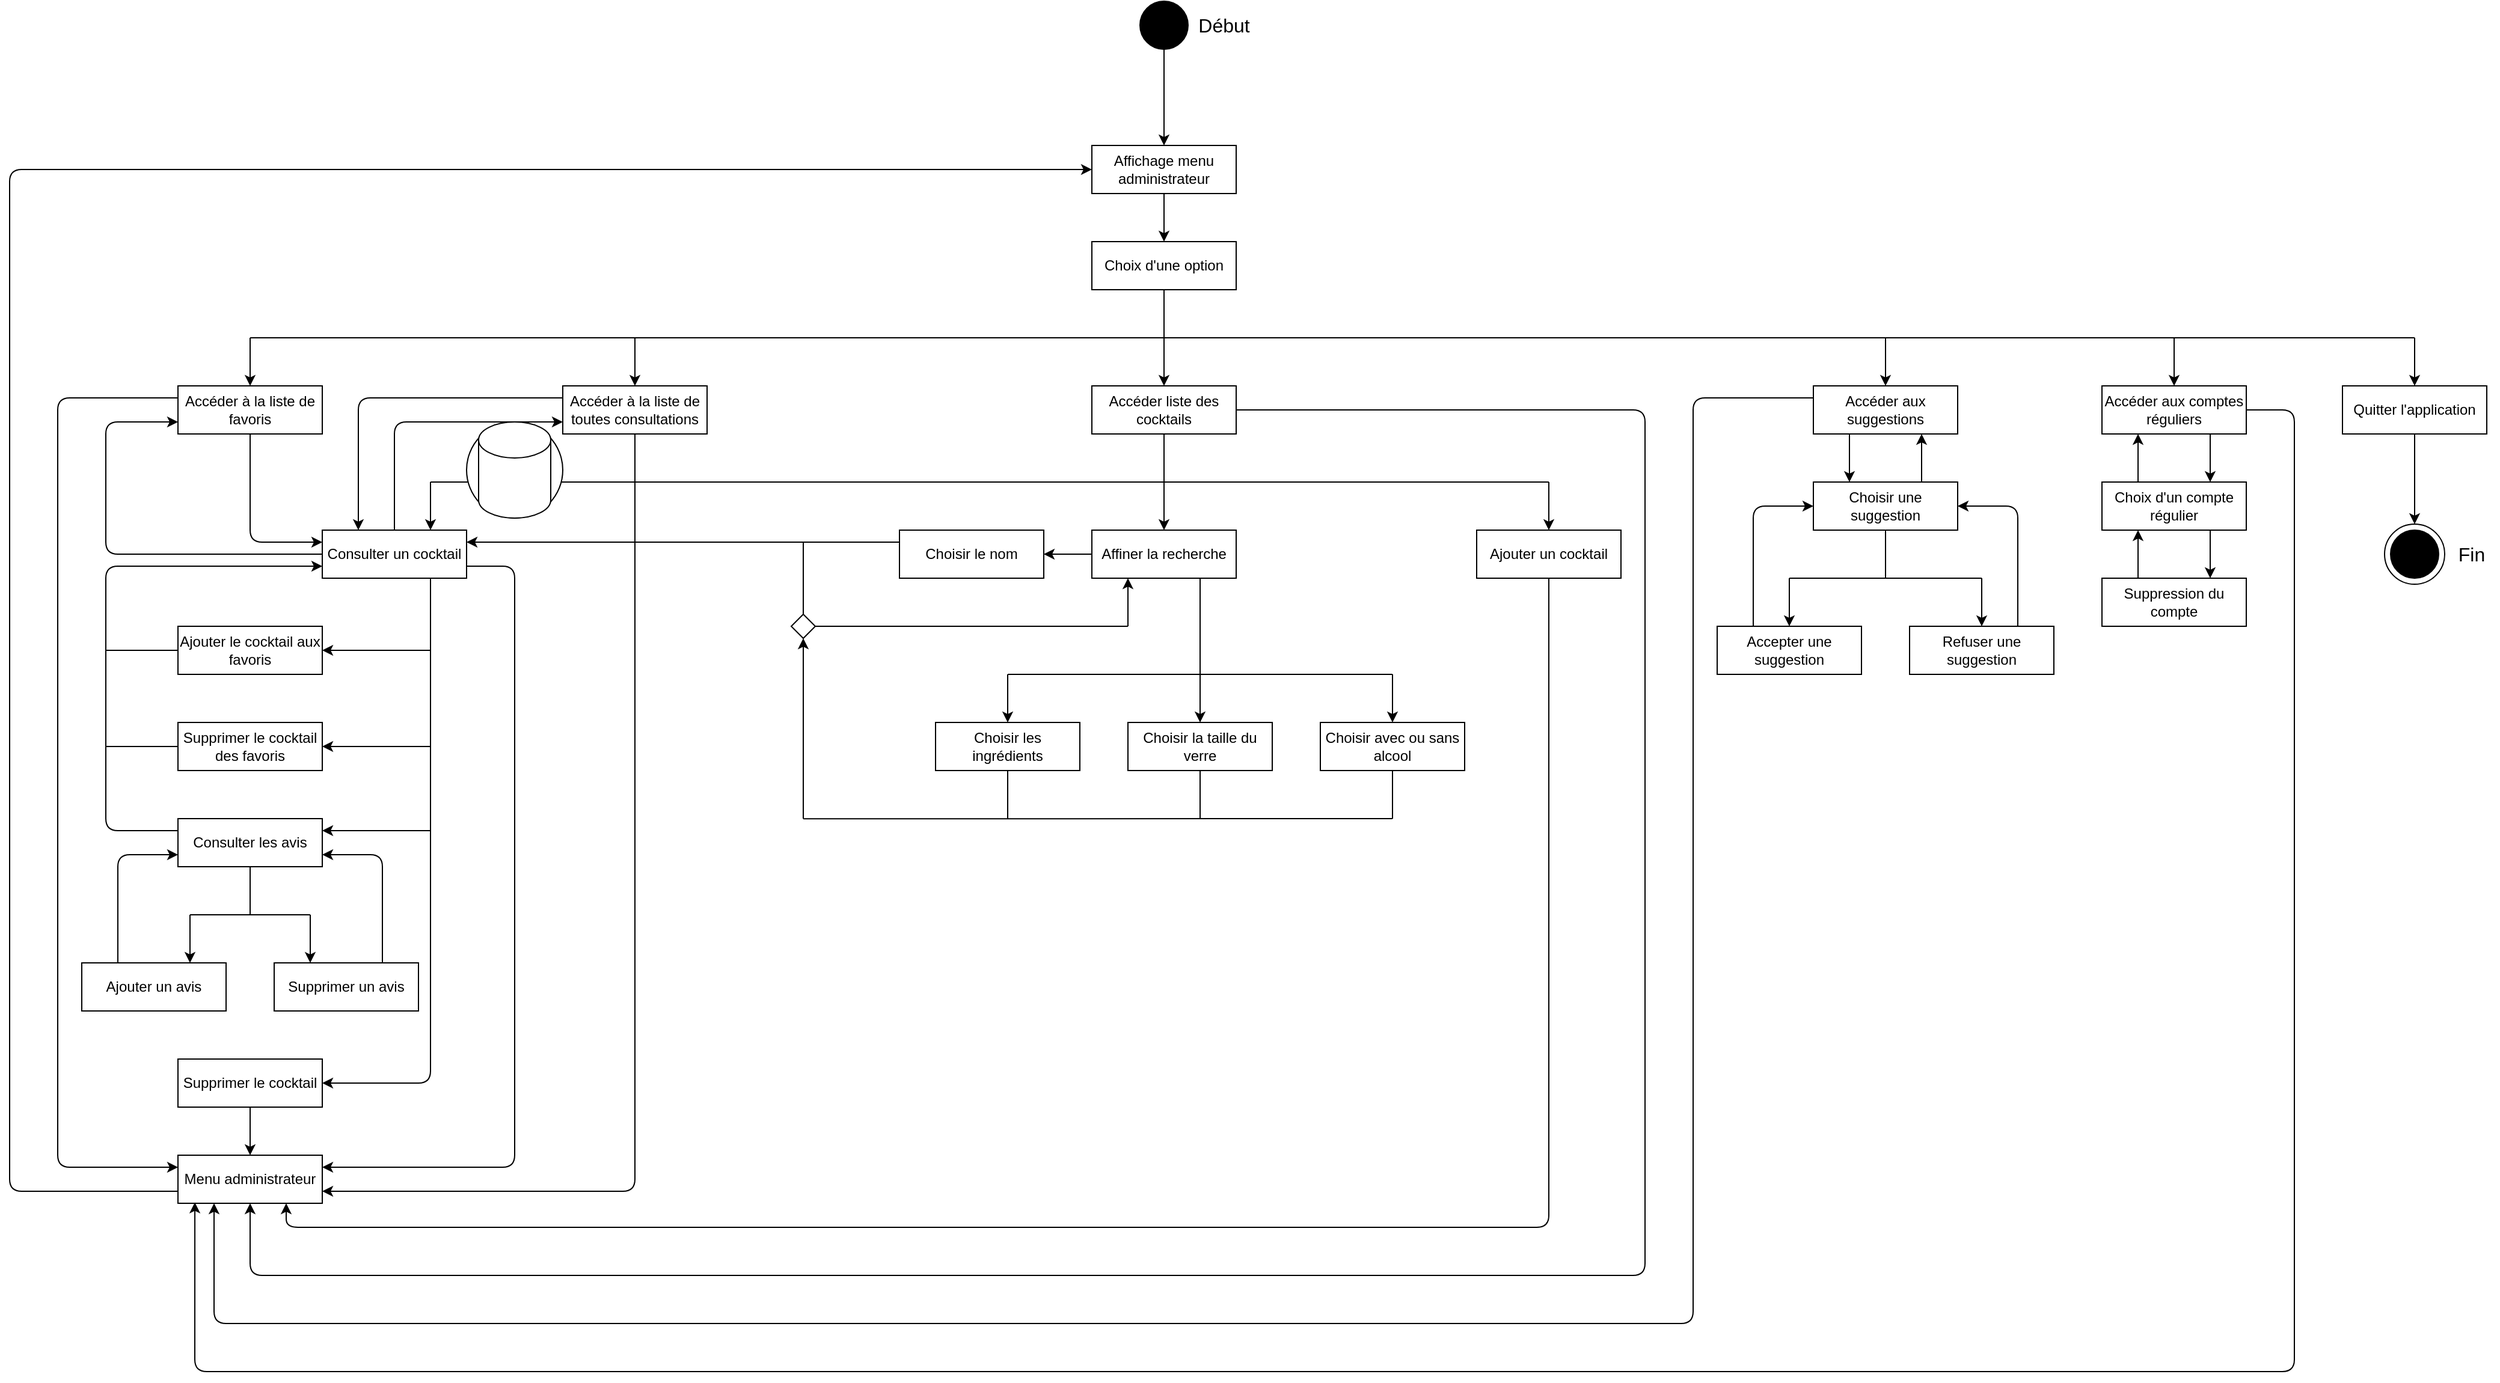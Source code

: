 <mxfile version="13.7.4" type="github">
  <diagram id="MmuCgXHSw4A3MkH1gKjn" name="Page-1">
    <mxGraphModel dx="1422" dy="787" grid="1" gridSize="10" guides="1" tooltips="1" connect="1" arrows="1" fold="1" page="1" pageScale="1" pageWidth="1169" pageHeight="1654" math="0" shadow="0">
      <root>
        <mxCell id="0" />
        <mxCell id="1" parent="0" />
        <mxCell id="0p2p-0njiXwX8uIJ9W5Q-1" value="" style="ellipse;whiteSpace=wrap;html=1;aspect=fixed;fillColor=#000000;" parent="1" vertex="1">
          <mxGeometry x="1240" y="40" width="40" height="40" as="geometry" />
        </mxCell>
        <mxCell id="0p2p-0njiXwX8uIJ9W5Q-2" value="Affichage menu administrateur" style="rounded=0;whiteSpace=wrap;html=1;fillColor=#FFFFFF;" parent="1" vertex="1">
          <mxGeometry x="1200" y="160" width="120" height="40" as="geometry" />
        </mxCell>
        <mxCell id="0p2p-0njiXwX8uIJ9W5Q-3" value="" style="endArrow=none;html=1;" parent="1" edge="1">
          <mxGeometry width="50" height="50" relative="1" as="geometry">
            <mxPoint x="500" y="320" as="sourcePoint" />
            <mxPoint x="2300" y="320" as="targetPoint" />
          </mxGeometry>
        </mxCell>
        <mxCell id="0p2p-0njiXwX8uIJ9W5Q-4" value="" style="endArrow=classic;html=1;entryX=0.5;entryY=0;entryDx=0;entryDy=0;exitX=0.5;exitY=1;exitDx=0;exitDy=0;" parent="1" source="0p2p-0njiXwX8uIJ9W5Q-1" target="0p2p-0njiXwX8uIJ9W5Q-2" edge="1">
          <mxGeometry width="50" height="50" relative="1" as="geometry">
            <mxPoint x="1200" y="220" as="sourcePoint" />
            <mxPoint x="1200" y="260" as="targetPoint" />
          </mxGeometry>
        </mxCell>
        <mxCell id="0p2p-0njiXwX8uIJ9W5Q-5" value="Accéder liste des cocktails" style="rounded=0;whiteSpace=wrap;html=1;fillColor=#FFFFFF;" parent="1" vertex="1">
          <mxGeometry x="1200" y="360" width="120" height="40" as="geometry" />
        </mxCell>
        <mxCell id="0p2p-0njiXwX8uIJ9W5Q-6" value="" style="endArrow=classic;html=1;entryX=0.5;entryY=0;entryDx=0;entryDy=0;" parent="1" target="0p2p-0njiXwX8uIJ9W5Q-5" edge="1">
          <mxGeometry width="50" height="50" relative="1" as="geometry">
            <mxPoint x="1260" y="320" as="sourcePoint" />
            <mxPoint x="1390" y="370" as="targetPoint" />
          </mxGeometry>
        </mxCell>
        <mxCell id="0p2p-0njiXwX8uIJ9W5Q-7" value="&lt;font style=&quot;font-size: 16px&quot;&gt;Début&lt;/font&gt;" style="text;html=1;strokeColor=none;fillColor=none;align=center;verticalAlign=middle;whiteSpace=wrap;rounded=0;" parent="1" vertex="1">
          <mxGeometry x="1280" y="50" width="60" height="20" as="geometry" />
        </mxCell>
        <mxCell id="0p2p-0njiXwX8uIJ9W5Q-8" value="Quitter l&#39;application" style="rounded=0;whiteSpace=wrap;html=1;fillColor=#FFFFFF;" parent="1" vertex="1">
          <mxGeometry x="2240" y="360" width="120" height="40" as="geometry" />
        </mxCell>
        <mxCell id="0p2p-0njiXwX8uIJ9W5Q-9" value="" style="endArrow=classic;html=1;entryX=0.5;entryY=0;entryDx=0;entryDy=0;" parent="1" target="0p2p-0njiXwX8uIJ9W5Q-8" edge="1">
          <mxGeometry width="50" height="50" relative="1" as="geometry">
            <mxPoint x="2300" y="320" as="sourcePoint" />
            <mxPoint x="2150" y="370" as="targetPoint" />
          </mxGeometry>
        </mxCell>
        <mxCell id="0p2p-0njiXwX8uIJ9W5Q-10" value="" style="ellipse;whiteSpace=wrap;html=1;aspect=fixed;fillColor=none;" parent="1" vertex="1">
          <mxGeometry x="2275" y="475" width="50" height="50" as="geometry" />
        </mxCell>
        <mxCell id="0p2p-0njiXwX8uIJ9W5Q-11" value="" style="ellipse;whiteSpace=wrap;html=1;aspect=fixed;fillColor=#000000;" parent="1" vertex="1">
          <mxGeometry x="2280" y="480" width="40" height="40" as="geometry" />
        </mxCell>
        <mxCell id="0p2p-0njiXwX8uIJ9W5Q-12" value="" style="endArrow=classic;html=1;exitX=0.5;exitY=1;exitDx=0;exitDy=0;entryX=0.5;entryY=0;entryDx=0;entryDy=0;" parent="1" source="0p2p-0njiXwX8uIJ9W5Q-8" target="0p2p-0njiXwX8uIJ9W5Q-10" edge="1">
          <mxGeometry width="50" height="50" relative="1" as="geometry">
            <mxPoint x="2295" y="490" as="sourcePoint" />
            <mxPoint x="2300" y="450" as="targetPoint" />
          </mxGeometry>
        </mxCell>
        <mxCell id="0p2p-0njiXwX8uIJ9W5Q-13" value="&lt;font style=&quot;font-size: 16px&quot;&gt;Fin&lt;/font&gt;" style="text;html=1;strokeColor=none;fillColor=none;align=center;verticalAlign=middle;whiteSpace=wrap;rounded=0;" parent="1" vertex="1">
          <mxGeometry x="2325" y="490" width="45" height="20" as="geometry" />
        </mxCell>
        <mxCell id="0p2p-0njiXwX8uIJ9W5Q-14" value="Choix d&#39;une option" style="rounded=0;whiteSpace=wrap;html=1;fillColor=#FFFFFF;" parent="1" vertex="1">
          <mxGeometry x="1200" y="240" width="120" height="40" as="geometry" />
        </mxCell>
        <mxCell id="0p2p-0njiXwX8uIJ9W5Q-15" value="" style="endArrow=none;html=1;" parent="1" edge="1">
          <mxGeometry width="50" height="50" relative="1" as="geometry">
            <mxPoint x="1260" y="320" as="sourcePoint" />
            <mxPoint x="1260" y="280" as="targetPoint" />
          </mxGeometry>
        </mxCell>
        <mxCell id="0p2p-0njiXwX8uIJ9W5Q-16" value="" style="endArrow=classic;html=1;entryX=0.5;entryY=0;entryDx=0;entryDy=0;exitX=0.5;exitY=1;exitDx=0;exitDy=0;" parent="1" source="0p2p-0njiXwX8uIJ9W5Q-2" target="0p2p-0njiXwX8uIJ9W5Q-14" edge="1">
          <mxGeometry width="50" height="50" relative="1" as="geometry">
            <mxPoint x="1270" y="90" as="sourcePoint" />
            <mxPoint x="1270" y="170" as="targetPoint" />
          </mxGeometry>
        </mxCell>
        <mxCell id="0p2p-0njiXwX8uIJ9W5Q-17" value="" style="endArrow=none;html=1;" parent="1" edge="1">
          <mxGeometry width="50" height="50" relative="1" as="geometry">
            <mxPoint x="650" y="440" as="sourcePoint" />
            <mxPoint x="1580" y="440" as="targetPoint" />
          </mxGeometry>
        </mxCell>
        <mxCell id="0p2p-0njiXwX8uIJ9W5Q-18" value="Choisir le nom" style="rounded=0;whiteSpace=wrap;html=1;fillColor=#FFFFFF;" parent="1" vertex="1">
          <mxGeometry x="1040" y="480" width="120" height="40" as="geometry" />
        </mxCell>
        <mxCell id="0p2p-0njiXwX8uIJ9W5Q-19" value="" style="endArrow=classic;html=1;entryX=1;entryY=0.5;entryDx=0;entryDy=0;exitX=0;exitY=0.5;exitDx=0;exitDy=0;" parent="1" source="0p2p-0njiXwX8uIJ9W5Q-28" target="0p2p-0njiXwX8uIJ9W5Q-18" edge="1">
          <mxGeometry width="50" height="50" relative="1" as="geometry">
            <mxPoint x="980" y="560" as="sourcePoint" />
            <mxPoint x="1550" y="610" as="targetPoint" />
          </mxGeometry>
        </mxCell>
        <mxCell id="0p2p-0njiXwX8uIJ9W5Q-20" value="Choisir les ingrédients" style="rounded=0;whiteSpace=wrap;html=1;fillColor=#FFFFFF;" parent="1" vertex="1">
          <mxGeometry x="1070" y="640" width="120" height="40" as="geometry" />
        </mxCell>
        <mxCell id="0p2p-0njiXwX8uIJ9W5Q-21" value="" style="endArrow=classic;html=1;entryX=0.5;entryY=0;entryDx=0;entryDy=0;" parent="1" target="0p2p-0njiXwX8uIJ9W5Q-20" edge="1">
          <mxGeometry width="50" height="50" relative="1" as="geometry">
            <mxPoint x="1130" y="600" as="sourcePoint" />
            <mxPoint x="1410" y="527.86" as="targetPoint" />
          </mxGeometry>
        </mxCell>
        <mxCell id="0p2p-0njiXwX8uIJ9W5Q-22" value="" style="endArrow=none;html=1;entryX=0.5;entryY=1;entryDx=0;entryDy=0;" parent="1" target="0p2p-0njiXwX8uIJ9W5Q-5" edge="1">
          <mxGeometry width="50" height="50" relative="1" as="geometry">
            <mxPoint x="1260" y="440" as="sourcePoint" />
            <mxPoint x="1140" y="400" as="targetPoint" />
          </mxGeometry>
        </mxCell>
        <mxCell id="0p2p-0njiXwX8uIJ9W5Q-23" value="Choisir la taille du verre" style="rounded=0;whiteSpace=wrap;html=1;fillColor=#FFFFFF;" parent="1" vertex="1">
          <mxGeometry x="1230" y="640" width="120" height="40" as="geometry" />
        </mxCell>
        <mxCell id="0p2p-0njiXwX8uIJ9W5Q-24" value="Choisir avec ou sans alcool" style="rounded=0;whiteSpace=wrap;html=1;fillColor=#FFFFFF;" parent="1" vertex="1">
          <mxGeometry x="1390" y="640" width="120" height="40" as="geometry" />
        </mxCell>
        <mxCell id="0p2p-0njiXwX8uIJ9W5Q-25" value="" style="endArrow=classic;html=1;entryX=0.5;entryY=0;entryDx=0;entryDy=0;" parent="1" target="0p2p-0njiXwX8uIJ9W5Q-24" edge="1">
          <mxGeometry width="50" height="50" relative="1" as="geometry">
            <mxPoint x="1450" y="600" as="sourcePoint" />
            <mxPoint x="1410" y="637.86" as="targetPoint" />
          </mxGeometry>
        </mxCell>
        <mxCell id="0p2p-0njiXwX8uIJ9W5Q-26" value="" style="endArrow=none;html=1;" parent="1" edge="1">
          <mxGeometry width="50" height="50" relative="1" as="geometry">
            <mxPoint x="1130" y="720" as="sourcePoint" />
            <mxPoint x="1130" y="680" as="targetPoint" />
          </mxGeometry>
        </mxCell>
        <mxCell id="0p2p-0njiXwX8uIJ9W5Q-27" value="" style="endArrow=classic;html=1;" parent="1" target="0p2p-0njiXwX8uIJ9W5Q-23" edge="1">
          <mxGeometry width="50" height="50" relative="1" as="geometry">
            <mxPoint x="1290" y="597.86" as="sourcePoint" />
            <mxPoint x="1610" y="707.86" as="targetPoint" />
          </mxGeometry>
        </mxCell>
        <mxCell id="0p2p-0njiXwX8uIJ9W5Q-28" value="Affiner la recherche" style="rounded=0;whiteSpace=wrap;html=1;fillColor=#FFFFFF;" parent="1" vertex="1">
          <mxGeometry x="1200" y="480" width="120" height="40" as="geometry" />
        </mxCell>
        <mxCell id="0p2p-0njiXwX8uIJ9W5Q-29" value="" style="endArrow=classic;html=1;entryX=0.5;entryY=0;entryDx=0;entryDy=0;" parent="1" target="0p2p-0njiXwX8uIJ9W5Q-28" edge="1">
          <mxGeometry width="50" height="50" relative="1" as="geometry">
            <mxPoint x="1260" y="440" as="sourcePoint" />
            <mxPoint x="1100" y="370" as="targetPoint" />
          </mxGeometry>
        </mxCell>
        <mxCell id="0p2p-0njiXwX8uIJ9W5Q-30" value="Consulter un cocktail" style="rounded=0;whiteSpace=wrap;html=1;fillColor=#FFFFFF;" parent="1" vertex="1">
          <mxGeometry x="560" y="480" width="120" height="40" as="geometry" />
        </mxCell>
        <mxCell id="0p2p-0njiXwX8uIJ9W5Q-31" value="" style="endArrow=classic;html=1;entryX=0.75;entryY=0;entryDx=0;entryDy=0;" parent="1" target="0p2p-0njiXwX8uIJ9W5Q-30" edge="1">
          <mxGeometry width="50" height="50" relative="1" as="geometry">
            <mxPoint x="650" y="440" as="sourcePoint" />
            <mxPoint x="460" y="370" as="targetPoint" />
          </mxGeometry>
        </mxCell>
        <mxCell id="0p2p-0njiXwX8uIJ9W5Q-32" value="" style="endArrow=none;html=1;" parent="1" edge="1">
          <mxGeometry width="50" height="50" relative="1" as="geometry">
            <mxPoint x="1130" y="600" as="sourcePoint" />
            <mxPoint x="1450" y="600" as="targetPoint" />
          </mxGeometry>
        </mxCell>
        <mxCell id="0p2p-0njiXwX8uIJ9W5Q-33" value="" style="endArrow=none;html=1;entryX=0.75;entryY=1;entryDx=0;entryDy=0;entryPerimeter=0;" parent="1" target="0p2p-0njiXwX8uIJ9W5Q-28" edge="1">
          <mxGeometry width="50" height="50" relative="1" as="geometry">
            <mxPoint x="1290" y="600" as="sourcePoint" />
            <mxPoint x="1302" y="520" as="targetPoint" />
          </mxGeometry>
        </mxCell>
        <mxCell id="0p2p-0njiXwX8uIJ9W5Q-34" value="Supprimer le cocktail des favoris" style="rounded=0;whiteSpace=wrap;html=1;fillColor=#FFFFFF;" parent="1" vertex="1">
          <mxGeometry x="440" y="640" width="120" height="40" as="geometry" />
        </mxCell>
        <mxCell id="0p2p-0njiXwX8uIJ9W5Q-35" value="Menu administrateur" style="rounded=0;whiteSpace=wrap;html=1;fillColor=#FFFFFF;" parent="1" vertex="1">
          <mxGeometry x="440" y="1000" width="120" height="40" as="geometry" />
        </mxCell>
        <mxCell id="0p2p-0njiXwX8uIJ9W5Q-36" value="" style="endArrow=classic;html=1;entryX=1;entryY=0.25;entryDx=0;entryDy=0;exitX=0;exitY=0.25;exitDx=0;exitDy=0;" parent="1" source="0p2p-0njiXwX8uIJ9W5Q-18" target="0p2p-0njiXwX8uIJ9W5Q-30" edge="1">
          <mxGeometry width="50" height="50" relative="1" as="geometry">
            <mxPoint x="1130" y="510" as="sourcePoint" />
            <mxPoint x="1010" y="510" as="targetPoint" />
          </mxGeometry>
        </mxCell>
        <mxCell id="0p2p-0njiXwX8uIJ9W5Q-37" value="" style="endArrow=none;html=1;entryX=0.5;entryY=1;entryDx=0;entryDy=0;" parent="1" edge="1">
          <mxGeometry width="50" height="50" relative="1" as="geometry">
            <mxPoint x="1290" y="720" as="sourcePoint" />
            <mxPoint x="1290" y="680" as="targetPoint" />
          </mxGeometry>
        </mxCell>
        <mxCell id="0p2p-0njiXwX8uIJ9W5Q-38" value="" style="endArrow=none;html=1;" parent="1" edge="1">
          <mxGeometry width="50" height="50" relative="1" as="geometry">
            <mxPoint x="960" y="720.14" as="sourcePoint" />
            <mxPoint x="1450" y="720" as="targetPoint" />
          </mxGeometry>
        </mxCell>
        <mxCell id="0p2p-0njiXwX8uIJ9W5Q-39" value="" style="endArrow=none;html=1;entryX=0.5;entryY=1;entryDx=0;entryDy=0;" parent="1" edge="1">
          <mxGeometry width="50" height="50" relative="1" as="geometry">
            <mxPoint x="1450" y="720" as="sourcePoint" />
            <mxPoint x="1450" y="680" as="targetPoint" />
          </mxGeometry>
        </mxCell>
        <mxCell id="0p2p-0njiXwX8uIJ9W5Q-40" value="" style="endArrow=none;html=1;exitX=1;exitY=0.5;exitDx=0;exitDy=0;" parent="1" edge="1">
          <mxGeometry width="50" height="50" relative="1" as="geometry">
            <mxPoint x="970.0" y="560" as="sourcePoint" />
            <mxPoint x="1230" y="560" as="targetPoint" />
          </mxGeometry>
        </mxCell>
        <mxCell id="0p2p-0njiXwX8uIJ9W5Q-41" value="" style="endArrow=classic;html=1;entryX=0.25;entryY=1;entryDx=0;entryDy=0;" parent="1" target="0p2p-0njiXwX8uIJ9W5Q-28" edge="1">
          <mxGeometry width="50" height="50" relative="1" as="geometry">
            <mxPoint x="1230" y="560" as="sourcePoint" />
            <mxPoint x="1140" y="647.86" as="targetPoint" />
          </mxGeometry>
        </mxCell>
        <mxCell id="0p2p-0njiXwX8uIJ9W5Q-42" value="" style="endArrow=classic;html=1;entryX=0.5;entryY=1;entryDx=0;entryDy=0;" parent="1" edge="1">
          <mxGeometry width="50" height="50" relative="1" as="geometry">
            <mxPoint x="960" y="720" as="sourcePoint" />
            <mxPoint x="960" y="570" as="targetPoint" />
          </mxGeometry>
        </mxCell>
        <mxCell id="0p2p-0njiXwX8uIJ9W5Q-43" value="" style="endArrow=none;html=1;exitX=0.5;exitY=0;exitDx=0;exitDy=0;" parent="1" edge="1">
          <mxGeometry width="50" height="50" relative="1" as="geometry">
            <mxPoint x="960" y="550" as="sourcePoint" />
            <mxPoint x="960" y="490" as="targetPoint" />
          </mxGeometry>
        </mxCell>
        <mxCell id="0p2p-0njiXwX8uIJ9W5Q-44" value="" style="rhombus;whiteSpace=wrap;html=1;fillColor=#FFFFFF;" parent="1" vertex="1">
          <mxGeometry x="950" y="550" width="20" height="20" as="geometry" />
        </mxCell>
        <mxCell id="0p2p-0njiXwX8uIJ9W5Q-45" value="Accéder à la liste de favoris" style="rounded=0;whiteSpace=wrap;html=1;fillColor=#FFFFFF;" parent="1" vertex="1">
          <mxGeometry x="440" y="360" width="120" height="40" as="geometry" />
        </mxCell>
        <mxCell id="0p2p-0njiXwX8uIJ9W5Q-46" value="Ajouter le cocktail aux favoris" style="rounded=0;whiteSpace=wrap;html=1;fillColor=#FFFFFF;" parent="1" vertex="1">
          <mxGeometry x="440" y="560" width="120" height="40" as="geometry" />
        </mxCell>
        <mxCell id="0p2p-0njiXwX8uIJ9W5Q-47" value="" style="endArrow=classic;html=1;entryX=0;entryY=0.75;entryDx=0;entryDy=0;exitX=0.25;exitY=0;exitDx=0;exitDy=0;" parent="1" source="0p2p-0njiXwX8uIJ9W5Q-54" target="0p2p-0njiXwX8uIJ9W5Q-53" edge="1">
          <mxGeometry width="50" height="50" relative="1" as="geometry">
            <mxPoint x="420" y="830" as="sourcePoint" />
            <mxPoint x="1070" y="560" as="targetPoint" />
            <Array as="points">
              <mxPoint x="390" y="750" />
            </Array>
          </mxGeometry>
        </mxCell>
        <mxCell id="0p2p-0njiXwX8uIJ9W5Q-48" value="" style="endArrow=classic;html=1;exitX=0;exitY=0.25;exitDx=0;exitDy=0;entryX=0;entryY=0.75;entryDx=0;entryDy=0;" parent="1" source="0p2p-0njiXwX8uIJ9W5Q-53" target="0p2p-0njiXwX8uIJ9W5Q-30" edge="1">
          <mxGeometry width="50" height="50" relative="1" as="geometry">
            <mxPoint x="900" y="650" as="sourcePoint" />
            <mxPoint x="430" y="580" as="targetPoint" />
            <Array as="points">
              <mxPoint x="380" y="730" />
              <mxPoint x="380" y="510" />
            </Array>
          </mxGeometry>
        </mxCell>
        <mxCell id="0p2p-0njiXwX8uIJ9W5Q-49" value="" style="endArrow=classic;html=1;entryX=0;entryY=0.5;entryDx=0;entryDy=0;exitX=0;exitY=0.75;exitDx=0;exitDy=0;" parent="1" source="0p2p-0njiXwX8uIJ9W5Q-35" target="0p2p-0njiXwX8uIJ9W5Q-2" edge="1">
          <mxGeometry width="50" height="50" relative="1" as="geometry">
            <mxPoint x="400" y="750" as="sourcePoint" />
            <mxPoint x="780" y="350" as="targetPoint" />
            <Array as="points">
              <mxPoint x="300" y="1030" />
              <mxPoint x="300" y="180" />
            </Array>
          </mxGeometry>
        </mxCell>
        <mxCell id="0p2p-0njiXwX8uIJ9W5Q-50" value="" style="endArrow=classic;html=1;entryX=0;entryY=0.25;entryDx=0;entryDy=0;exitX=0.5;exitY=1;exitDx=0;exitDy=0;" parent="1" source="0p2p-0njiXwX8uIJ9W5Q-45" target="0p2p-0njiXwX8uIJ9W5Q-30" edge="1">
          <mxGeometry width="50" height="50" relative="1" as="geometry">
            <mxPoint x="760" y="260" as="sourcePoint" />
            <mxPoint x="1010" y="310" as="targetPoint" />
            <Array as="points">
              <mxPoint x="500" y="490" />
            </Array>
          </mxGeometry>
        </mxCell>
        <mxCell id="0p2p-0njiXwX8uIJ9W5Q-51" value="" style="endArrow=classic;html=1;exitX=0;exitY=0.5;exitDx=0;exitDy=0;entryX=0;entryY=0.75;entryDx=0;entryDy=0;" parent="1" source="0p2p-0njiXwX8uIJ9W5Q-30" target="0p2p-0njiXwX8uIJ9W5Q-45" edge="1">
          <mxGeometry width="50" height="50" relative="1" as="geometry">
            <mxPoint x="600" y="290" as="sourcePoint" />
            <mxPoint x="576" y="280" as="targetPoint" />
            <Array as="points">
              <mxPoint x="380" y="500" />
              <mxPoint x="380" y="390" />
            </Array>
          </mxGeometry>
        </mxCell>
        <mxCell id="0p2p-0njiXwX8uIJ9W5Q-52" value="" style="endArrow=classic;html=1;exitX=0;exitY=0.25;exitDx=0;exitDy=0;entryX=0;entryY=0.25;entryDx=0;entryDy=0;" parent="1" source="0p2p-0njiXwX8uIJ9W5Q-45" target="0p2p-0njiXwX8uIJ9W5Q-35" edge="1">
          <mxGeometry width="50" height="50" relative="1" as="geometry">
            <mxPoint x="1020" y="550" as="sourcePoint" />
            <mxPoint x="400" y="740" as="targetPoint" />
            <Array as="points">
              <mxPoint x="340" y="370" />
              <mxPoint x="340" y="1010" />
            </Array>
          </mxGeometry>
        </mxCell>
        <mxCell id="0p2p-0njiXwX8uIJ9W5Q-53" value="Consulter les avis" style="rounded=0;whiteSpace=wrap;html=1;fillColor=#FFFFFF;" parent="1" vertex="1">
          <mxGeometry x="440" y="720" width="120" height="40" as="geometry" />
        </mxCell>
        <mxCell id="0p2p-0njiXwX8uIJ9W5Q-54" value="Ajouter un avis" style="rounded=0;whiteSpace=wrap;html=1;fillColor=#FFFFFF;" parent="1" vertex="1">
          <mxGeometry x="360" y="840" width="120" height="40" as="geometry" />
        </mxCell>
        <mxCell id="0p2p-0njiXwX8uIJ9W5Q-55" value="" style="endArrow=classic;html=1;exitX=0.75;exitY=1;exitDx=0;exitDy=0;entryX=1;entryY=0.5;entryDx=0;entryDy=0;" parent="1" source="0p2p-0njiXwX8uIJ9W5Q-30" target="0p2p-0njiXwX8uIJ9W5Q-79" edge="1">
          <mxGeometry width="50" height="50" relative="1" as="geometry">
            <mxPoint x="780" y="710" as="sourcePoint" />
            <mxPoint x="560" y="730" as="targetPoint" />
            <Array as="points">
              <mxPoint x="650" y="940" />
            </Array>
          </mxGeometry>
        </mxCell>
        <mxCell id="0p2p-0njiXwX8uIJ9W5Q-56" value="" style="endArrow=classic;html=1;entryX=1;entryY=0.5;entryDx=0;entryDy=0;" parent="1" target="0p2p-0njiXwX8uIJ9W5Q-46" edge="1">
          <mxGeometry width="50" height="50" relative="1" as="geometry">
            <mxPoint x="650" y="580" as="sourcePoint" />
            <mxPoint x="830" y="620" as="targetPoint" />
          </mxGeometry>
        </mxCell>
        <mxCell id="0p2p-0njiXwX8uIJ9W5Q-57" value="" style="endArrow=none;html=1;entryX=0;entryY=0.5;entryDx=0;entryDy=0;" parent="1" target="0p2p-0njiXwX8uIJ9W5Q-46" edge="1">
          <mxGeometry width="50" height="50" relative="1" as="geometry">
            <mxPoint x="380" y="580" as="sourcePoint" />
            <mxPoint x="830" y="620" as="targetPoint" />
          </mxGeometry>
        </mxCell>
        <mxCell id="0p2p-0njiXwX8uIJ9W5Q-58" value="" style="endArrow=classic;html=1;entryX=1;entryY=0.25;entryDx=0;entryDy=0;exitX=1;exitY=0.75;exitDx=0;exitDy=0;" parent="1" source="0p2p-0njiXwX8uIJ9W5Q-30" target="0p2p-0njiXwX8uIJ9W5Q-35" edge="1">
          <mxGeometry width="50" height="50" relative="1" as="geometry">
            <mxPoint x="780" y="810" as="sourcePoint" />
            <mxPoint x="830" y="760" as="targetPoint" />
            <Array as="points">
              <mxPoint x="720" y="510" />
              <mxPoint x="720" y="1010" />
            </Array>
          </mxGeometry>
        </mxCell>
        <mxCell id="0p2p-0njiXwX8uIJ9W5Q-59" value="" style="endArrow=classic;html=1;entryX=1;entryY=0.5;entryDx=0;entryDy=0;" parent="1" target="0p2p-0njiXwX8uIJ9W5Q-34" edge="1">
          <mxGeometry width="50" height="50" relative="1" as="geometry">
            <mxPoint x="650" y="660" as="sourcePoint" />
            <mxPoint x="570" y="590" as="targetPoint" />
          </mxGeometry>
        </mxCell>
        <mxCell id="0p2p-0njiXwX8uIJ9W5Q-60" value="" style="endArrow=none;html=1;entryX=0;entryY=0.5;entryDx=0;entryDy=0;" parent="1" target="0p2p-0njiXwX8uIJ9W5Q-34" edge="1">
          <mxGeometry width="50" height="50" relative="1" as="geometry">
            <mxPoint x="380" y="660" as="sourcePoint" />
            <mxPoint x="450" y="590" as="targetPoint" />
          </mxGeometry>
        </mxCell>
        <mxCell id="0p2p-0njiXwX8uIJ9W5Q-62" value="" style="endArrow=classic;html=1;entryX=0.5;entryY=0;entryDx=0;entryDy=0;" parent="1" target="0p2p-0njiXwX8uIJ9W5Q-45" edge="1">
          <mxGeometry width="50" height="50" relative="1" as="geometry">
            <mxPoint x="500" y="320" as="sourcePoint" />
            <mxPoint x="1150" y="370" as="targetPoint" />
          </mxGeometry>
        </mxCell>
        <mxCell id="0p2p-0njiXwX8uIJ9W5Q-63" value="Ajouter un cocktail" style="rounded=0;whiteSpace=wrap;html=1;fillColor=#FFFFFF;" parent="1" vertex="1">
          <mxGeometry x="1520" y="480" width="120" height="40" as="geometry" />
        </mxCell>
        <mxCell id="0p2p-0njiXwX8uIJ9W5Q-64" value="" style="endArrow=classic;html=1;entryX=0.5;entryY=0;entryDx=0;entryDy=0;" parent="1" target="0p2p-0njiXwX8uIJ9W5Q-63" edge="1">
          <mxGeometry width="50" height="50" relative="1" as="geometry">
            <mxPoint x="1580" y="440" as="sourcePoint" />
            <mxPoint x="1920" y="370" as="targetPoint" />
          </mxGeometry>
        </mxCell>
        <mxCell id="0p2p-0njiXwX8uIJ9W5Q-65" value="Accéder à la liste de toutes consultations" style="rounded=0;whiteSpace=wrap;html=1;fillColor=#FFFFFF;" parent="1" vertex="1">
          <mxGeometry x="760" y="360" width="120" height="40" as="geometry" />
        </mxCell>
        <mxCell id="0p2p-0njiXwX8uIJ9W5Q-66" value="" style="endArrow=classic;html=1;entryX=0.5;entryY=0;entryDx=0;entryDy=0;" parent="1" target="0p2p-0njiXwX8uIJ9W5Q-65" edge="1">
          <mxGeometry width="50" height="50" relative="1" as="geometry">
            <mxPoint x="820" y="320" as="sourcePoint" />
            <mxPoint x="1110" y="370" as="targetPoint" />
          </mxGeometry>
        </mxCell>
        <mxCell id="0p2p-0njiXwX8uIJ9W5Q-67" value="" style="endArrow=classic;html=1;exitX=0;exitY=0.25;exitDx=0;exitDy=0;entryX=0.25;entryY=0;entryDx=0;entryDy=0;" parent="1" source="0p2p-0njiXwX8uIJ9W5Q-65" target="0p2p-0njiXwX8uIJ9W5Q-30" edge="1">
          <mxGeometry width="50" height="50" relative="1" as="geometry">
            <mxPoint x="790" y="610" as="sourcePoint" />
            <mxPoint x="840" y="560" as="targetPoint" />
            <Array as="points">
              <mxPoint x="590" y="370" />
            </Array>
          </mxGeometry>
        </mxCell>
        <mxCell id="0p2p-0njiXwX8uIJ9W5Q-68" value="" style="endArrow=classic;html=1;entryX=0;entryY=0.75;entryDx=0;entryDy=0;exitX=0.5;exitY=0;exitDx=0;exitDy=0;" parent="1" source="0p2p-0njiXwX8uIJ9W5Q-30" target="0p2p-0njiXwX8uIJ9W5Q-65" edge="1">
          <mxGeometry width="50" height="50" relative="1" as="geometry">
            <mxPoint x="790" y="610" as="sourcePoint" />
            <mxPoint x="840" y="560" as="targetPoint" />
            <Array as="points">
              <mxPoint x="620" y="390" />
            </Array>
          </mxGeometry>
        </mxCell>
        <mxCell id="0p2p-0njiXwX8uIJ9W5Q-69" value="" style="endArrow=classic;html=1;entryX=1;entryY=0.75;entryDx=0;entryDy=0;exitX=0.5;exitY=1;exitDx=0;exitDy=0;" parent="1" source="0p2p-0njiXwX8uIJ9W5Q-65" target="0p2p-0njiXwX8uIJ9W5Q-35" edge="1">
          <mxGeometry width="50" height="50" relative="1" as="geometry">
            <mxPoint x="790" y="610" as="sourcePoint" />
            <mxPoint x="840" y="560" as="targetPoint" />
            <Array as="points">
              <mxPoint x="820" y="1030" />
            </Array>
          </mxGeometry>
        </mxCell>
        <mxCell id="0p2p-0njiXwX8uIJ9W5Q-70" value="Supprimer un avis" style="rounded=0;whiteSpace=wrap;html=1;fillColor=#FFFFFF;" parent="1" vertex="1">
          <mxGeometry x="520" y="840" width="120" height="40" as="geometry" />
        </mxCell>
        <mxCell id="0p2p-0njiXwX8uIJ9W5Q-71" value="" style="endArrow=classic;html=1;exitX=0.75;exitY=0;exitDx=0;exitDy=0;entryX=1;entryY=0.75;entryDx=0;entryDy=0;" parent="1" source="0p2p-0njiXwX8uIJ9W5Q-70" target="0p2p-0njiXwX8uIJ9W5Q-53" edge="1">
          <mxGeometry width="50" height="50" relative="1" as="geometry">
            <mxPoint x="840" y="820" as="sourcePoint" />
            <mxPoint x="890" y="770" as="targetPoint" />
            <Array as="points">
              <mxPoint x="610" y="750" />
            </Array>
          </mxGeometry>
        </mxCell>
        <mxCell id="0p2p-0njiXwX8uIJ9W5Q-72" value="" style="endArrow=classic;html=1;entryX=0.75;entryY=0;entryDx=0;entryDy=0;" parent="1" target="0p2p-0njiXwX8uIJ9W5Q-54" edge="1">
          <mxGeometry width="50" height="50" relative="1" as="geometry">
            <mxPoint x="450" y="800" as="sourcePoint" />
            <mxPoint x="890" y="770" as="targetPoint" />
          </mxGeometry>
        </mxCell>
        <mxCell id="0p2p-0njiXwX8uIJ9W5Q-73" value="" style="endArrow=classic;html=1;entryX=0.25;entryY=0;entryDx=0;entryDy=0;" parent="1" target="0p2p-0njiXwX8uIJ9W5Q-70" edge="1">
          <mxGeometry width="50" height="50" relative="1" as="geometry">
            <mxPoint x="550" y="800" as="sourcePoint" />
            <mxPoint x="460" y="850" as="targetPoint" />
          </mxGeometry>
        </mxCell>
        <mxCell id="0p2p-0njiXwX8uIJ9W5Q-74" value="" style="endArrow=none;html=1;" parent="1" edge="1">
          <mxGeometry width="50" height="50" relative="1" as="geometry">
            <mxPoint x="450" y="800" as="sourcePoint" />
            <mxPoint x="550" y="800" as="targetPoint" />
          </mxGeometry>
        </mxCell>
        <mxCell id="0p2p-0njiXwX8uIJ9W5Q-75" value="" style="endArrow=none;html=1;entryX=0.5;entryY=1;entryDx=0;entryDy=0;" parent="1" target="0p2p-0njiXwX8uIJ9W5Q-53" edge="1">
          <mxGeometry width="50" height="50" relative="1" as="geometry">
            <mxPoint x="500" y="800" as="sourcePoint" />
            <mxPoint x="560" y="810" as="targetPoint" />
          </mxGeometry>
        </mxCell>
        <mxCell id="0p2p-0njiXwX8uIJ9W5Q-79" value="Supprimer le cocktail" style="rounded=0;whiteSpace=wrap;html=1;fillColor=#FFFFFF;" parent="1" vertex="1">
          <mxGeometry x="440" y="920" width="120" height="40" as="geometry" />
        </mxCell>
        <mxCell id="0p2p-0njiXwX8uIJ9W5Q-80" value="" style="endArrow=classic;html=1;entryX=1;entryY=0.25;entryDx=0;entryDy=0;" parent="1" target="0p2p-0njiXwX8uIJ9W5Q-53" edge="1">
          <mxGeometry width="50" height="50" relative="1" as="geometry">
            <mxPoint x="650" y="730" as="sourcePoint" />
            <mxPoint x="570" y="670" as="targetPoint" />
          </mxGeometry>
        </mxCell>
        <mxCell id="0p2p-0njiXwX8uIJ9W5Q-81" value="" style="endArrow=classic;html=1;exitX=0.5;exitY=1;exitDx=0;exitDy=0;entryX=0.5;entryY=0;entryDx=0;entryDy=0;" parent="1" source="0p2p-0njiXwX8uIJ9W5Q-79" target="0p2p-0njiXwX8uIJ9W5Q-35" edge="1">
          <mxGeometry width="50" height="50" relative="1" as="geometry">
            <mxPoint x="780" y="740" as="sourcePoint" />
            <mxPoint x="830" y="690" as="targetPoint" />
          </mxGeometry>
        </mxCell>
        <mxCell id="0p2p-0njiXwX8uIJ9W5Q-82" value="Accéder aux suggestions" style="rounded=0;whiteSpace=wrap;html=1;fillColor=#FFFFFF;" parent="1" vertex="1">
          <mxGeometry x="1800" y="360" width="120" height="40" as="geometry" />
        </mxCell>
        <mxCell id="0p2p-0njiXwX8uIJ9W5Q-83" value="" style="endArrow=classic;html=1;entryX=0.5;entryY=0;entryDx=0;entryDy=0;" parent="1" target="0p2p-0njiXwX8uIJ9W5Q-82" edge="1">
          <mxGeometry width="50" height="50" relative="1" as="geometry">
            <mxPoint x="1860" y="320" as="sourcePoint" />
            <mxPoint x="2160" y="250" as="targetPoint" />
          </mxGeometry>
        </mxCell>
        <mxCell id="0p2p-0njiXwX8uIJ9W5Q-84" value="Accepter une suggestion" style="rounded=0;whiteSpace=wrap;html=1;fillColor=#FFFFFF;" parent="1" vertex="1">
          <mxGeometry x="1720" y="560" width="120" height="40" as="geometry" />
        </mxCell>
        <mxCell id="0p2p-0njiXwX8uIJ9W5Q-85" value="" style="endArrow=classic;html=1;entryX=0.5;entryY=0;entryDx=0;entryDy=0;" parent="1" target="0p2p-0njiXwX8uIJ9W5Q-84" edge="1">
          <mxGeometry width="50" height="50" relative="1" as="geometry">
            <mxPoint x="1780.0" y="520" as="sourcePoint" />
            <mxPoint x="2120" y="450" as="targetPoint" />
          </mxGeometry>
        </mxCell>
        <mxCell id="0p2p-0njiXwX8uIJ9W5Q-89" value="Refuser une suggestion" style="rounded=0;whiteSpace=wrap;html=1;fillColor=#FFFFFF;" parent="1" vertex="1">
          <mxGeometry x="1880" y="560" width="120" height="40" as="geometry" />
        </mxCell>
        <mxCell id="0p2p-0njiXwX8uIJ9W5Q-90" value="" style="endArrow=classic;html=1;entryX=0.5;entryY=0;entryDx=0;entryDy=0;" parent="1" target="0p2p-0njiXwX8uIJ9W5Q-89" edge="1">
          <mxGeometry width="50" height="50" relative="1" as="geometry">
            <mxPoint x="1940.0" y="520" as="sourcePoint" />
            <mxPoint x="2280" y="450" as="targetPoint" />
          </mxGeometry>
        </mxCell>
        <mxCell id="0p2p-0njiXwX8uIJ9W5Q-91" value="Choisir une suggestion" style="rounded=0;whiteSpace=wrap;html=1;fillColor=#FFFFFF;" parent="1" vertex="1">
          <mxGeometry x="1800" y="440" width="120" height="40" as="geometry" />
        </mxCell>
        <mxCell id="0p2p-0njiXwX8uIJ9W5Q-92" value="" style="endArrow=classic;html=1;entryX=0.25;entryY=0;entryDx=0;entryDy=0;exitX=0.25;exitY=1;exitDx=0;exitDy=0;" parent="1" source="0p2p-0njiXwX8uIJ9W5Q-82" target="0p2p-0njiXwX8uIJ9W5Q-91" edge="1">
          <mxGeometry width="50" height="50" relative="1" as="geometry">
            <mxPoint x="1860.0" y="400" as="sourcePoint" />
            <mxPoint x="2200" y="330" as="targetPoint" />
          </mxGeometry>
        </mxCell>
        <mxCell id="0p2p-0njiXwX8uIJ9W5Q-93" value="" style="endArrow=none;html=1;" parent="1" edge="1">
          <mxGeometry width="50" height="50" relative="1" as="geometry">
            <mxPoint x="1780" y="520" as="sourcePoint" />
            <mxPoint x="1940" y="520" as="targetPoint" />
          </mxGeometry>
        </mxCell>
        <mxCell id="0p2p-0njiXwX8uIJ9W5Q-94" value="" style="endArrow=none;html=1;entryX=0.5;entryY=1;entryDx=0;entryDy=0;" parent="1" target="0p2p-0njiXwX8uIJ9W5Q-91" edge="1">
          <mxGeometry width="50" height="50" relative="1" as="geometry">
            <mxPoint x="1860" y="520" as="sourcePoint" />
            <mxPoint x="1950.0" y="530" as="targetPoint" />
          </mxGeometry>
        </mxCell>
        <mxCell id="0p2p-0njiXwX8uIJ9W5Q-95" value="" style="endArrow=classic;html=1;entryX=0;entryY=0.5;entryDx=0;entryDy=0;exitX=0.25;exitY=0;exitDx=0;exitDy=0;" parent="1" source="0p2p-0njiXwX8uIJ9W5Q-84" target="0p2p-0njiXwX8uIJ9W5Q-91" edge="1">
          <mxGeometry width="50" height="50" relative="1" as="geometry">
            <mxPoint x="1730" y="540" as="sourcePoint" />
            <mxPoint x="1360" y="690" as="targetPoint" />
            <Array as="points">
              <mxPoint x="1750" y="460" />
            </Array>
          </mxGeometry>
        </mxCell>
        <mxCell id="0p2p-0njiXwX8uIJ9W5Q-96" value="" style="endArrow=classic;html=1;entryX=1;entryY=0.5;entryDx=0;entryDy=0;exitX=0.75;exitY=0;exitDx=0;exitDy=0;" parent="1" source="0p2p-0njiXwX8uIJ9W5Q-89" target="0p2p-0njiXwX8uIJ9W5Q-91" edge="1">
          <mxGeometry width="50" height="50" relative="1" as="geometry">
            <mxPoint x="1310" y="740" as="sourcePoint" />
            <mxPoint x="1360" y="690" as="targetPoint" />
            <Array as="points">
              <mxPoint x="1970" y="460" />
            </Array>
          </mxGeometry>
        </mxCell>
        <mxCell id="0p2p-0njiXwX8uIJ9W5Q-97" value="" style="endArrow=classic;html=1;entryX=0.5;entryY=1;entryDx=0;entryDy=0;exitX=1;exitY=0.5;exitDx=0;exitDy=0;" parent="1" source="0p2p-0njiXwX8uIJ9W5Q-5" target="0p2p-0njiXwX8uIJ9W5Q-35" edge="1">
          <mxGeometry width="50" height="50" relative="1" as="geometry">
            <mxPoint x="1680" y="1100" as="sourcePoint" />
            <mxPoint x="1250" y="690" as="targetPoint" />
            <Array as="points">
              <mxPoint x="1660" y="380" />
              <mxPoint x="1660" y="1100" />
              <mxPoint x="500" y="1100" />
            </Array>
          </mxGeometry>
        </mxCell>
        <mxCell id="0p2p-0njiXwX8uIJ9W5Q-101" value="" style="endArrow=classic;html=1;entryX=0.75;entryY=1;entryDx=0;entryDy=0;exitX=0.5;exitY=1;exitDx=0;exitDy=0;" parent="1" source="0p2p-0njiXwX8uIJ9W5Q-63" target="0p2p-0njiXwX8uIJ9W5Q-35" edge="1">
          <mxGeometry width="50" height="50" relative="1" as="geometry">
            <mxPoint x="1100" y="740" as="sourcePoint" />
            <mxPoint x="1150" y="690" as="targetPoint" />
            <Array as="points">
              <mxPoint x="1580" y="1060" />
              <mxPoint x="530" y="1060" />
            </Array>
          </mxGeometry>
        </mxCell>
        <mxCell id="0p2p-0njiXwX8uIJ9W5Q-102" value="" style="endArrow=classic;html=1;entryX=0.25;entryY=1;entryDx=0;entryDy=0;exitX=0;exitY=0.25;exitDx=0;exitDy=0;" parent="1" source="0p2p-0njiXwX8uIJ9W5Q-82" target="0p2p-0njiXwX8uIJ9W5Q-35" edge="1">
          <mxGeometry width="50" height="50" relative="1" as="geometry">
            <mxPoint x="1100" y="740" as="sourcePoint" />
            <mxPoint x="1150" y="690" as="targetPoint" />
            <Array as="points">
              <mxPoint x="1700" y="370" />
              <mxPoint x="1700" y="1140" />
              <mxPoint x="470" y="1140" />
            </Array>
          </mxGeometry>
        </mxCell>
        <mxCell id="0p2p-0njiXwX8uIJ9W5Q-103" value="Accéder aux comptes réguliers" style="rounded=0;whiteSpace=wrap;html=1;fillColor=#FFFFFF;" parent="1" vertex="1">
          <mxGeometry x="2040" y="360" width="120" height="40" as="geometry" />
        </mxCell>
        <mxCell id="0p2p-0njiXwX8uIJ9W5Q-104" value="" style="endArrow=classic;html=1;entryX=0.5;entryY=0;entryDx=0;entryDy=0;" parent="1" target="0p2p-0njiXwX8uIJ9W5Q-103" edge="1">
          <mxGeometry width="50" height="50" relative="1" as="geometry">
            <mxPoint x="2100.0" y="320" as="sourcePoint" />
            <mxPoint x="2400" y="250" as="targetPoint" />
          </mxGeometry>
        </mxCell>
        <mxCell id="0p2p-0njiXwX8uIJ9W5Q-105" value="Choix d&#39;un compte régulier" style="rounded=0;whiteSpace=wrap;html=1;fillColor=#FFFFFF;" parent="1" vertex="1">
          <mxGeometry x="2040" y="440" width="120" height="40" as="geometry" />
        </mxCell>
        <mxCell id="0p2p-0njiXwX8uIJ9W5Q-106" value="" style="endArrow=classic;html=1;entryX=0.75;entryY=0;entryDx=0;entryDy=0;exitX=0.75;exitY=1;exitDx=0;exitDy=0;" parent="1" source="0p2p-0njiXwX8uIJ9W5Q-103" target="0p2p-0njiXwX8uIJ9W5Q-105" edge="1">
          <mxGeometry width="50" height="50" relative="1" as="geometry">
            <mxPoint x="2100.0" y="400" as="sourcePoint" />
            <mxPoint x="2440" y="330" as="targetPoint" />
          </mxGeometry>
        </mxCell>
        <mxCell id="0p2p-0njiXwX8uIJ9W5Q-107" value="Suppression du compte" style="rounded=0;whiteSpace=wrap;html=1;fillColor=#FFFFFF;" parent="1" vertex="1">
          <mxGeometry x="2040" y="520" width="120" height="40" as="geometry" />
        </mxCell>
        <mxCell id="0p2p-0njiXwX8uIJ9W5Q-108" value="" style="endArrow=classic;html=1;entryX=0.75;entryY=0;entryDx=0;entryDy=0;exitX=0.75;exitY=1;exitDx=0;exitDy=0;" parent="1" source="0p2p-0njiXwX8uIJ9W5Q-105" target="0p2p-0njiXwX8uIJ9W5Q-107" edge="1">
          <mxGeometry width="50" height="50" relative="1" as="geometry">
            <mxPoint x="2100" y="480" as="sourcePoint" />
            <mxPoint x="2440" y="410" as="targetPoint" />
          </mxGeometry>
        </mxCell>
        <mxCell id="0p2p-0njiXwX8uIJ9W5Q-109" value="" style="endArrow=classic;html=1;exitX=0.25;exitY=0;exitDx=0;exitDy=0;entryX=0.25;entryY=1;entryDx=0;entryDy=0;" parent="1" source="0p2p-0njiXwX8uIJ9W5Q-107" target="0p2p-0njiXwX8uIJ9W5Q-105" edge="1">
          <mxGeometry width="50" height="50" relative="1" as="geometry">
            <mxPoint x="1780" y="740" as="sourcePoint" />
            <mxPoint x="1830" y="690" as="targetPoint" />
          </mxGeometry>
        </mxCell>
        <mxCell id="0p2p-0njiXwX8uIJ9W5Q-110" value="" style="endArrow=classic;html=1;entryX=0.25;entryY=1;entryDx=0;entryDy=0;exitX=0.25;exitY=0;exitDx=0;exitDy=0;" parent="1" source="0p2p-0njiXwX8uIJ9W5Q-105" target="0p2p-0njiXwX8uIJ9W5Q-103" edge="1">
          <mxGeometry width="50" height="50" relative="1" as="geometry">
            <mxPoint x="1780" y="740" as="sourcePoint" />
            <mxPoint x="1830" y="690" as="targetPoint" />
          </mxGeometry>
        </mxCell>
        <mxCell id="0p2p-0njiXwX8uIJ9W5Q-111" value="" style="endArrow=classic;html=1;entryX=0.75;entryY=1;entryDx=0;entryDy=0;exitX=0.75;exitY=0;exitDx=0;exitDy=0;" parent="1" source="0p2p-0njiXwX8uIJ9W5Q-91" target="0p2p-0njiXwX8uIJ9W5Q-82" edge="1">
          <mxGeometry width="50" height="50" relative="1" as="geometry">
            <mxPoint x="1820" y="740" as="sourcePoint" />
            <mxPoint x="1870" y="690" as="targetPoint" />
          </mxGeometry>
        </mxCell>
        <mxCell id="0p2p-0njiXwX8uIJ9W5Q-112" value="" style="endArrow=classic;html=1;exitX=1;exitY=0.5;exitDx=0;exitDy=0;entryX=0.117;entryY=0.982;entryDx=0;entryDy=0;entryPerimeter=0;" parent="1" source="0p2p-0njiXwX8uIJ9W5Q-103" target="0p2p-0njiXwX8uIJ9W5Q-35" edge="1">
          <mxGeometry width="50" height="50" relative="1" as="geometry">
            <mxPoint x="1780" y="620" as="sourcePoint" />
            <mxPoint x="1060" y="1180" as="targetPoint" />
            <Array as="points">
              <mxPoint x="2200" y="380" />
              <mxPoint x="2200" y="1180" />
              <mxPoint x="454" y="1180" />
            </Array>
          </mxGeometry>
        </mxCell>
        <mxCell id="hJg6ZSLPugWXU6wELREO-1" value="" style="ellipse;whiteSpace=wrap;html=1;aspect=fixed;" vertex="1" parent="1">
          <mxGeometry x="680" y="390" width="80" height="80" as="geometry" />
        </mxCell>
        <mxCell id="hJg6ZSLPugWXU6wELREO-2" value="" style="shape=cylinder3;whiteSpace=wrap;html=1;boundedLbl=1;backgroundOutline=1;size=15;" vertex="1" parent="1">
          <mxGeometry x="690" y="390" width="60" height="80" as="geometry" />
        </mxCell>
      </root>
    </mxGraphModel>
  </diagram>
</mxfile>
